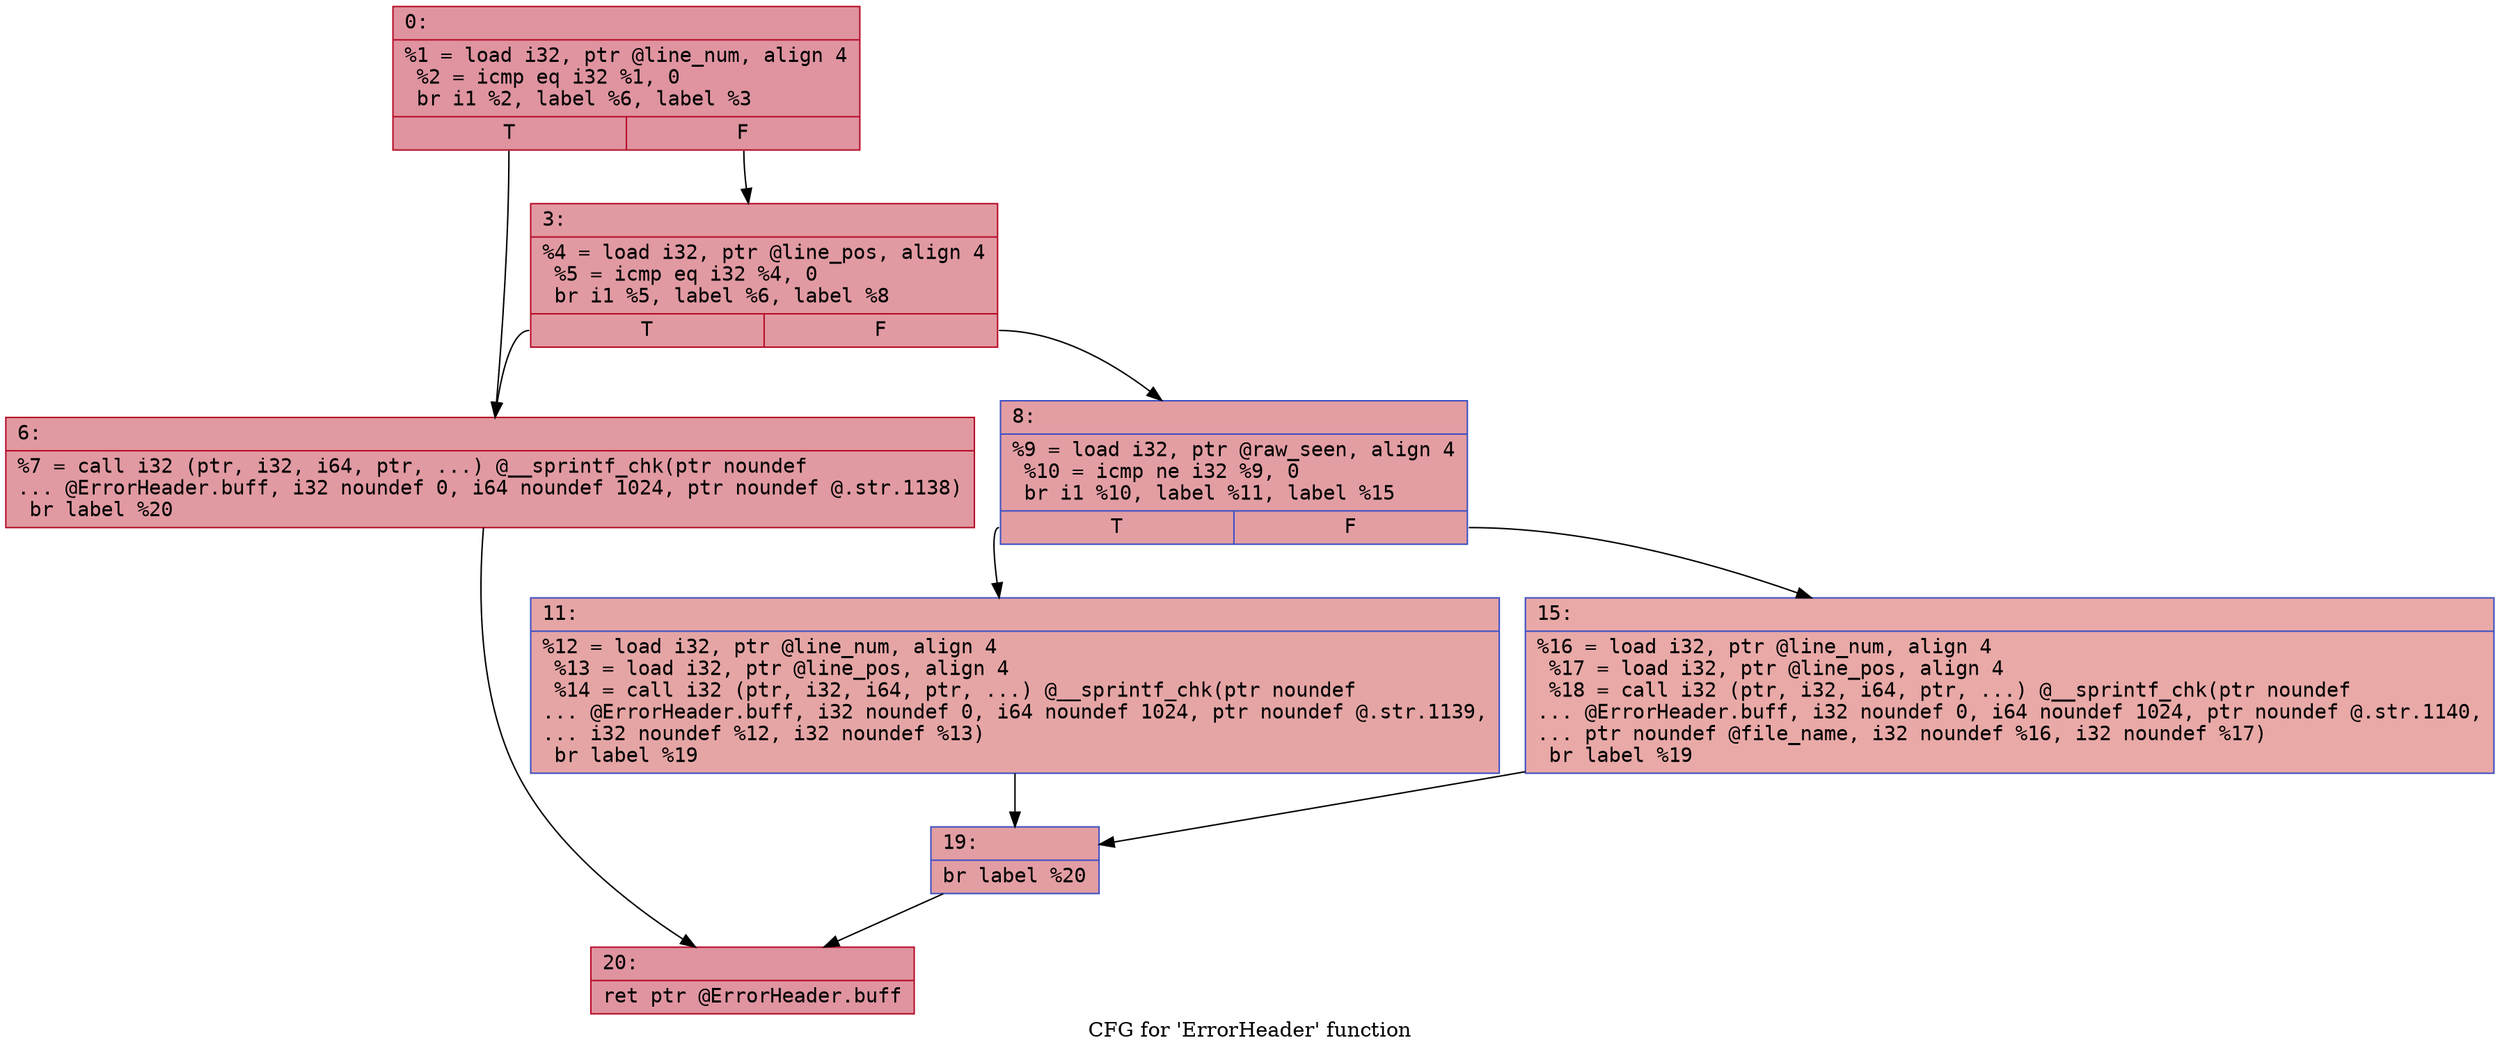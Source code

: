 digraph "CFG for 'ErrorHeader' function" {
	label="CFG for 'ErrorHeader' function";

	Node0x6000005a6a30 [shape=record,color="#b70d28ff", style=filled, fillcolor="#b70d2870" fontname="Courier",label="{0:\l|  %1 = load i32, ptr @line_num, align 4\l  %2 = icmp eq i32 %1, 0\l  br i1 %2, label %6, label %3\l|{<s0>T|<s1>F}}"];
	Node0x6000005a6a30:s0 -> Node0x6000005a6ad0[tooltip="0 -> 6\nProbability 37.50%" ];
	Node0x6000005a6a30:s1 -> Node0x6000005a6a80[tooltip="0 -> 3\nProbability 62.50%" ];
	Node0x6000005a6a80 [shape=record,color="#b70d28ff", style=filled, fillcolor="#bb1b2c70" fontname="Courier",label="{3:\l|  %4 = load i32, ptr @line_pos, align 4\l  %5 = icmp eq i32 %4, 0\l  br i1 %5, label %6, label %8\l|{<s0>T|<s1>F}}"];
	Node0x6000005a6a80:s0 -> Node0x6000005a6ad0[tooltip="3 -> 6\nProbability 37.50%" ];
	Node0x6000005a6a80:s1 -> Node0x6000005a6b20[tooltip="3 -> 8\nProbability 62.50%" ];
	Node0x6000005a6ad0 [shape=record,color="#b70d28ff", style=filled, fillcolor="#bb1b2c70" fontname="Courier",label="{6:\l|  %7 = call i32 (ptr, i32, i64, ptr, ...) @__sprintf_chk(ptr noundef\l... @ErrorHeader.buff, i32 noundef 0, i64 noundef 1024, ptr noundef @.str.1138)\l  br label %20\l}"];
	Node0x6000005a6ad0 -> Node0x6000005a6c60[tooltip="6 -> 20\nProbability 100.00%" ];
	Node0x6000005a6b20 [shape=record,color="#3d50c3ff", style=filled, fillcolor="#be242e70" fontname="Courier",label="{8:\l|  %9 = load i32, ptr @raw_seen, align 4\l  %10 = icmp ne i32 %9, 0\l  br i1 %10, label %11, label %15\l|{<s0>T|<s1>F}}"];
	Node0x6000005a6b20:s0 -> Node0x6000005a6b70[tooltip="8 -> 11\nProbability 62.50%" ];
	Node0x6000005a6b20:s1 -> Node0x6000005a6bc0[tooltip="8 -> 15\nProbability 37.50%" ];
	Node0x6000005a6b70 [shape=record,color="#3d50c3ff", style=filled, fillcolor="#c5333470" fontname="Courier",label="{11:\l|  %12 = load i32, ptr @line_num, align 4\l  %13 = load i32, ptr @line_pos, align 4\l  %14 = call i32 (ptr, i32, i64, ptr, ...) @__sprintf_chk(ptr noundef\l... @ErrorHeader.buff, i32 noundef 0, i64 noundef 1024, ptr noundef @.str.1139,\l... i32 noundef %12, i32 noundef %13)\l  br label %19\l}"];
	Node0x6000005a6b70 -> Node0x6000005a6c10[tooltip="11 -> 19\nProbability 100.00%" ];
	Node0x6000005a6bc0 [shape=record,color="#3d50c3ff", style=filled, fillcolor="#ca3b3770" fontname="Courier",label="{15:\l|  %16 = load i32, ptr @line_num, align 4\l  %17 = load i32, ptr @line_pos, align 4\l  %18 = call i32 (ptr, i32, i64, ptr, ...) @__sprintf_chk(ptr noundef\l... @ErrorHeader.buff, i32 noundef 0, i64 noundef 1024, ptr noundef @.str.1140,\l... ptr noundef @file_name, i32 noundef %16, i32 noundef %17)\l  br label %19\l}"];
	Node0x6000005a6bc0 -> Node0x6000005a6c10[tooltip="15 -> 19\nProbability 100.00%" ];
	Node0x6000005a6c10 [shape=record,color="#3d50c3ff", style=filled, fillcolor="#be242e70" fontname="Courier",label="{19:\l|  br label %20\l}"];
	Node0x6000005a6c10 -> Node0x6000005a6c60[tooltip="19 -> 20\nProbability 100.00%" ];
	Node0x6000005a6c60 [shape=record,color="#b70d28ff", style=filled, fillcolor="#b70d2870" fontname="Courier",label="{20:\l|  ret ptr @ErrorHeader.buff\l}"];
}
